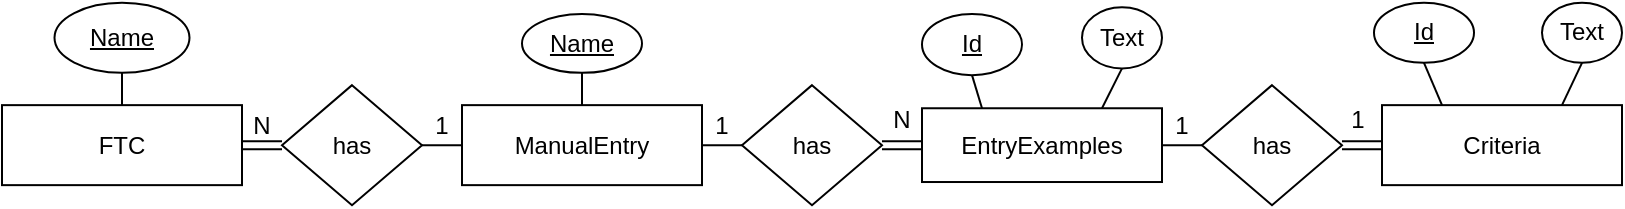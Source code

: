 <mxfile version="24.7.5">
  <diagram name="Page-1" id="6SR-9DPRFSBfHz9KfyMx">
    <mxGraphModel dx="1782" dy="514" grid="1" gridSize="10" guides="1" tooltips="1" connect="1" arrows="1" fold="1" page="1" pageScale="1" pageWidth="827" pageHeight="1169" math="0" shadow="0">
      <root>
        <mxCell id="0" />
        <mxCell id="1" parent="0" />
        <mxCell id="LD0u-A140VDsNSm7SQ3a-1" style="rounded=0;orthogonalLoop=1;jettySize=auto;html=1;exitX=1;exitY=0.5;exitDx=0;exitDy=0;entryX=0;entryY=0.5;entryDx=0;entryDy=0;endArrow=none;endFill=0;shape=link;" edge="1" parent="1" source="LD0u-A140VDsNSm7SQ3a-2" target="LD0u-A140VDsNSm7SQ3a-17">
          <mxGeometry relative="1" as="geometry" />
        </mxCell>
        <mxCell id="LD0u-A140VDsNSm7SQ3a-2" value="FTC" style="rounded=0;whiteSpace=wrap;html=1;" vertex="1" parent="1">
          <mxGeometry x="-260" y="125.57" width="120" height="40" as="geometry" />
        </mxCell>
        <mxCell id="LD0u-A140VDsNSm7SQ3a-3" style="rounded=0;orthogonalLoop=1;jettySize=auto;html=1;exitX=0.5;exitY=1;exitDx=0;exitDy=0;entryX=0.5;entryY=0;entryDx=0;entryDy=0;endArrow=none;endFill=0;" edge="1" parent="1" source="LD0u-A140VDsNSm7SQ3a-4" target="LD0u-A140VDsNSm7SQ3a-2">
          <mxGeometry relative="1" as="geometry" />
        </mxCell>
        <mxCell id="LD0u-A140VDsNSm7SQ3a-4" value="&lt;u&gt;Name&lt;/u&gt;" style="ellipse;whiteSpace=wrap;html=1;" vertex="1" parent="1">
          <mxGeometry x="-233.75" y="74.43" width="67.5" height="35" as="geometry" />
        </mxCell>
        <mxCell id="LD0u-A140VDsNSm7SQ3a-5" style="rounded=0;orthogonalLoop=1;jettySize=auto;html=1;exitX=1;exitY=0.5;exitDx=0;exitDy=0;entryX=0;entryY=0.5;entryDx=0;entryDy=0;endArrow=none;endFill=0;" edge="1" parent="1" source="LD0u-A140VDsNSm7SQ3a-6" target="LD0u-A140VDsNSm7SQ3a-11">
          <mxGeometry relative="1" as="geometry" />
        </mxCell>
        <mxCell id="LD0u-A140VDsNSm7SQ3a-6" value="ManualEntry" style="rounded=0;whiteSpace=wrap;html=1;" vertex="1" parent="1">
          <mxGeometry x="-30" y="125.57" width="120" height="40" as="geometry" />
        </mxCell>
        <mxCell id="LD0u-A140VDsNSm7SQ3a-7" style="rounded=0;orthogonalLoop=1;jettySize=auto;html=1;exitX=0.5;exitY=1;exitDx=0;exitDy=0;entryX=0.5;entryY=0;entryDx=0;entryDy=0;endArrow=none;endFill=0;" edge="1" parent="1" source="LD0u-A140VDsNSm7SQ3a-8" target="LD0u-A140VDsNSm7SQ3a-6">
          <mxGeometry relative="1" as="geometry" />
        </mxCell>
        <mxCell id="LD0u-A140VDsNSm7SQ3a-8" value="&lt;u&gt;Name&lt;/u&gt;" style="ellipse;whiteSpace=wrap;html=1;" vertex="1" parent="1">
          <mxGeometry y="80" width="60" height="29.43" as="geometry" />
        </mxCell>
        <mxCell id="LD0u-A140VDsNSm7SQ3a-9" value="&lt;u&gt;Id&lt;/u&gt;" style="ellipse;whiteSpace=wrap;html=1;" vertex="1" parent="1">
          <mxGeometry x="200" y="80" width="50" height="30.57" as="geometry" />
        </mxCell>
        <mxCell id="LD0u-A140VDsNSm7SQ3a-10" style="rounded=0;orthogonalLoop=1;jettySize=auto;html=1;exitX=1;exitY=0.5;exitDx=0;exitDy=0;entryX=0;entryY=0.5;entryDx=0;entryDy=0;endArrow=none;endFill=0;shape=link;" edge="1" parent="1" source="LD0u-A140VDsNSm7SQ3a-11" target="LD0u-A140VDsNSm7SQ3a-15">
          <mxGeometry relative="1" as="geometry" />
        </mxCell>
        <mxCell id="LD0u-A140VDsNSm7SQ3a-11" value="has" style="rhombus;whiteSpace=wrap;html=1;" vertex="1" parent="1">
          <mxGeometry x="110" y="115.57" width="70" height="60" as="geometry" />
        </mxCell>
        <mxCell id="LD0u-A140VDsNSm7SQ3a-12" style="rounded=0;orthogonalLoop=1;jettySize=auto;html=1;exitX=0.25;exitY=0;exitDx=0;exitDy=0;entryX=0.5;entryY=1;entryDx=0;entryDy=0;endArrow=none;endFill=0;" edge="1" parent="1" source="LD0u-A140VDsNSm7SQ3a-15" target="LD0u-A140VDsNSm7SQ3a-9">
          <mxGeometry relative="1" as="geometry" />
        </mxCell>
        <mxCell id="LD0u-A140VDsNSm7SQ3a-13" style="rounded=0;orthogonalLoop=1;jettySize=auto;html=1;exitX=0.75;exitY=0;exitDx=0;exitDy=0;entryX=0.5;entryY=1;entryDx=0;entryDy=0;endArrow=none;endFill=0;" edge="1" parent="1" source="LD0u-A140VDsNSm7SQ3a-15" target="LD0u-A140VDsNSm7SQ3a-25">
          <mxGeometry relative="1" as="geometry" />
        </mxCell>
        <mxCell id="LD0u-A140VDsNSm7SQ3a-14" style="rounded=0;orthogonalLoop=1;jettySize=auto;html=1;exitX=1;exitY=0.5;exitDx=0;exitDy=0;entryX=0;entryY=0.5;entryDx=0;entryDy=0;endArrow=none;endFill=0;" edge="1" parent="1" source="LD0u-A140VDsNSm7SQ3a-15" target="LD0u-A140VDsNSm7SQ3a-27">
          <mxGeometry relative="1" as="geometry" />
        </mxCell>
        <mxCell id="LD0u-A140VDsNSm7SQ3a-15" value="EntryExamples" style="rounded=0;whiteSpace=wrap;html=1;" vertex="1" parent="1">
          <mxGeometry x="200" y="127.13" width="120" height="36.88" as="geometry" />
        </mxCell>
        <mxCell id="LD0u-A140VDsNSm7SQ3a-16" style="rounded=0;orthogonalLoop=1;jettySize=auto;html=1;exitX=1;exitY=0.5;exitDx=0;exitDy=0;entryX=0;entryY=0.5;entryDx=0;entryDy=0;endArrow=none;endFill=0;" edge="1" parent="1" source="LD0u-A140VDsNSm7SQ3a-17" target="LD0u-A140VDsNSm7SQ3a-6">
          <mxGeometry relative="1" as="geometry" />
        </mxCell>
        <mxCell id="LD0u-A140VDsNSm7SQ3a-17" value="has" style="rhombus;whiteSpace=wrap;html=1;" vertex="1" parent="1">
          <mxGeometry x="-120" y="115.57" width="70" height="60" as="geometry" />
        </mxCell>
        <mxCell id="LD0u-A140VDsNSm7SQ3a-18" value="N" style="text;html=1;align=center;verticalAlign=middle;whiteSpace=wrap;rounded=0;" vertex="1" parent="1">
          <mxGeometry x="-140" y="125.57" width="20" height="20" as="geometry" />
        </mxCell>
        <mxCell id="LD0u-A140VDsNSm7SQ3a-19" value="1" style="text;html=1;align=center;verticalAlign=middle;whiteSpace=wrap;rounded=0;" vertex="1" parent="1">
          <mxGeometry x="-50" y="125.57" width="20" height="20" as="geometry" />
        </mxCell>
        <mxCell id="LD0u-A140VDsNSm7SQ3a-20" value="1" style="text;html=1;align=center;verticalAlign=middle;whiteSpace=wrap;rounded=0;" vertex="1" parent="1">
          <mxGeometry x="90" y="125.57" width="20" height="20" as="geometry" />
        </mxCell>
        <mxCell id="LD0u-A140VDsNSm7SQ3a-21" value="N" style="text;html=1;align=center;verticalAlign=middle;whiteSpace=wrap;rounded=0;" vertex="1" parent="1">
          <mxGeometry x="180" y="125.57" width="20" height="14.43" as="geometry" />
        </mxCell>
        <mxCell id="LD0u-A140VDsNSm7SQ3a-22" style="rounded=0;orthogonalLoop=1;jettySize=auto;html=1;exitX=0.25;exitY=0;exitDx=0;exitDy=0;entryX=0.5;entryY=1;entryDx=0;entryDy=0;endArrow=none;endFill=0;" edge="1" parent="1" source="LD0u-A140VDsNSm7SQ3a-24" target="LD0u-A140VDsNSm7SQ3a-29">
          <mxGeometry relative="1" as="geometry" />
        </mxCell>
        <mxCell id="LD0u-A140VDsNSm7SQ3a-23" style="rounded=0;orthogonalLoop=1;jettySize=auto;html=1;exitX=0.75;exitY=0;exitDx=0;exitDy=0;entryX=0.5;entryY=1;entryDx=0;entryDy=0;endArrow=none;endFill=0;" edge="1" parent="1" source="LD0u-A140VDsNSm7SQ3a-24" target="LD0u-A140VDsNSm7SQ3a-28">
          <mxGeometry relative="1" as="geometry" />
        </mxCell>
        <mxCell id="LD0u-A140VDsNSm7SQ3a-24" value="Criteria" style="rounded=0;whiteSpace=wrap;html=1;" vertex="1" parent="1">
          <mxGeometry x="430" y="125.57" width="120" height="40" as="geometry" />
        </mxCell>
        <mxCell id="LD0u-A140VDsNSm7SQ3a-25" value="Text" style="ellipse;whiteSpace=wrap;html=1;" vertex="1" parent="1">
          <mxGeometry x="280" y="76.64" width="40" height="30.57" as="geometry" />
        </mxCell>
        <mxCell id="LD0u-A140VDsNSm7SQ3a-26" style="rounded=0;orthogonalLoop=1;jettySize=auto;html=1;exitX=1;exitY=0.5;exitDx=0;exitDy=0;entryX=0;entryY=0.5;entryDx=0;entryDy=0;endArrow=none;endFill=0;shape=link;" edge="1" parent="1" source="LD0u-A140VDsNSm7SQ3a-27" target="LD0u-A140VDsNSm7SQ3a-24">
          <mxGeometry relative="1" as="geometry" />
        </mxCell>
        <mxCell id="LD0u-A140VDsNSm7SQ3a-27" value="has" style="rhombus;whiteSpace=wrap;html=1;" vertex="1" parent="1">
          <mxGeometry x="340" y="115.57" width="70" height="60" as="geometry" />
        </mxCell>
        <mxCell id="LD0u-A140VDsNSm7SQ3a-28" value="Text" style="ellipse;whiteSpace=wrap;html=1;" vertex="1" parent="1">
          <mxGeometry x="510" y="74.43" width="40" height="30" as="geometry" />
        </mxCell>
        <mxCell id="LD0u-A140VDsNSm7SQ3a-29" value="&lt;u&gt;Id&lt;/u&gt;" style="ellipse;whiteSpace=wrap;html=1;" vertex="1" parent="1">
          <mxGeometry x="426" y="74.43" width="50" height="30" as="geometry" />
        </mxCell>
        <mxCell id="LD0u-A140VDsNSm7SQ3a-30" value="1" style="text;html=1;align=center;verticalAlign=middle;whiteSpace=wrap;rounded=0;" vertex="1" parent="1">
          <mxGeometry x="320" y="125.57" width="20" height="20" as="geometry" />
        </mxCell>
        <mxCell id="LD0u-A140VDsNSm7SQ3a-31" value="1" style="text;html=1;align=center;verticalAlign=middle;whiteSpace=wrap;rounded=0;" vertex="1" parent="1">
          <mxGeometry x="410" y="122.78" width="16" height="20" as="geometry" />
        </mxCell>
      </root>
    </mxGraphModel>
  </diagram>
</mxfile>
